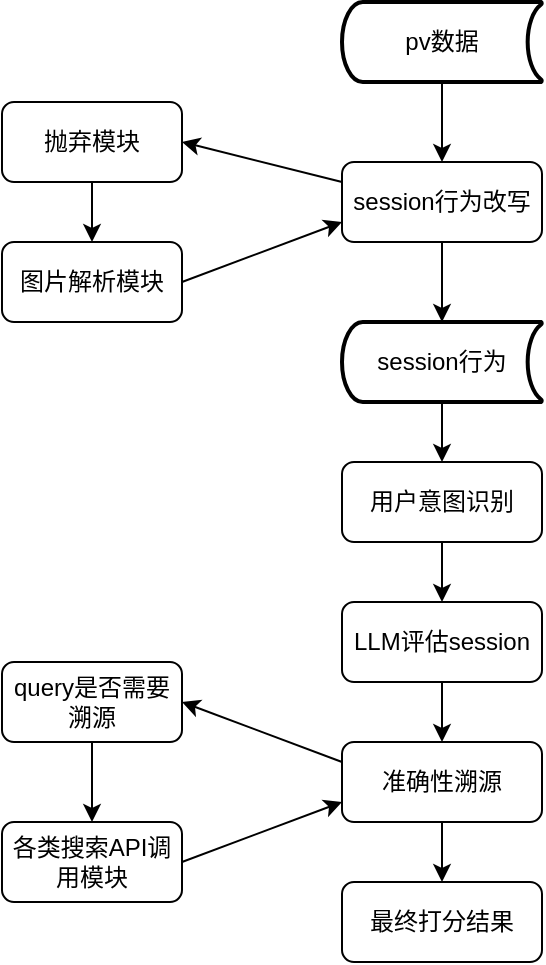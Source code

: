 <mxfile version="27.1.3">
  <diagram name="第 1 页" id="5llmBLz_OllrxPFvGIoe">
    <mxGraphModel dx="946" dy="510" grid="1" gridSize="10" guides="1" tooltips="1" connect="1" arrows="1" fold="1" page="1" pageScale="1" pageWidth="827" pageHeight="1169" math="0" shadow="0">
      <root>
        <mxCell id="0" />
        <mxCell id="1" parent="0" />
        <mxCell id="91hZfNvjW7EuNd4K8IpK-10" style="rounded=0;orthogonalLoop=1;jettySize=auto;html=1;exitX=0;exitY=0.25;exitDx=0;exitDy=0;entryX=1;entryY=0.5;entryDx=0;entryDy=0;" edge="1" parent="1" source="91hZfNvjW7EuNd4K8IpK-4" target="91hZfNvjW7EuNd4K8IpK-5">
          <mxGeometry relative="1" as="geometry" />
        </mxCell>
        <mxCell id="91hZfNvjW7EuNd4K8IpK-4" value="session行为改写" style="rounded=1;whiteSpace=wrap;html=1;" vertex="1" parent="1">
          <mxGeometry x="220" y="110" width="100" height="40" as="geometry" />
        </mxCell>
        <mxCell id="91hZfNvjW7EuNd4K8IpK-8" style="edgeStyle=orthogonalEdgeStyle;rounded=0;orthogonalLoop=1;jettySize=auto;html=1;exitX=0.5;exitY=1;exitDx=0;exitDy=0;entryX=0.5;entryY=0;entryDx=0;entryDy=0;" edge="1" parent="1" source="91hZfNvjW7EuNd4K8IpK-5" target="91hZfNvjW7EuNd4K8IpK-6">
          <mxGeometry relative="1" as="geometry" />
        </mxCell>
        <mxCell id="91hZfNvjW7EuNd4K8IpK-5" value="抛弃模块" style="rounded=1;whiteSpace=wrap;html=1;" vertex="1" parent="1">
          <mxGeometry x="50" y="80" width="90" height="40" as="geometry" />
        </mxCell>
        <mxCell id="91hZfNvjW7EuNd4K8IpK-9" style="rounded=0;orthogonalLoop=1;jettySize=auto;html=1;exitX=1;exitY=0.5;exitDx=0;exitDy=0;entryX=0;entryY=0.75;entryDx=0;entryDy=0;" edge="1" parent="1" source="91hZfNvjW7EuNd4K8IpK-6" target="91hZfNvjW7EuNd4K8IpK-4">
          <mxGeometry relative="1" as="geometry" />
        </mxCell>
        <mxCell id="91hZfNvjW7EuNd4K8IpK-6" value="图片解析模块" style="rounded=1;whiteSpace=wrap;html=1;" vertex="1" parent="1">
          <mxGeometry x="50" y="150" width="90" height="40" as="geometry" />
        </mxCell>
        <mxCell id="91hZfNvjW7EuNd4K8IpK-14" style="edgeStyle=orthogonalEdgeStyle;rounded=0;orthogonalLoop=1;jettySize=auto;html=1;exitX=0.5;exitY=1;exitDx=0;exitDy=0;exitPerimeter=0;entryX=0.5;entryY=0;entryDx=0;entryDy=0;" edge="1" parent="1" source="91hZfNvjW7EuNd4K8IpK-13" target="91hZfNvjW7EuNd4K8IpK-4">
          <mxGeometry relative="1" as="geometry" />
        </mxCell>
        <mxCell id="91hZfNvjW7EuNd4K8IpK-13" value="pv数据" style="strokeWidth=2;html=1;shape=mxgraph.flowchart.stored_data;whiteSpace=wrap;" vertex="1" parent="1">
          <mxGeometry x="220" y="30" width="100" height="40" as="geometry" />
        </mxCell>
        <mxCell id="91hZfNvjW7EuNd4K8IpK-19" style="edgeStyle=orthogonalEdgeStyle;rounded=0;orthogonalLoop=1;jettySize=auto;html=1;exitX=0.5;exitY=1;exitDx=0;exitDy=0;exitPerimeter=0;entryX=0.5;entryY=0;entryDx=0;entryDy=0;" edge="1" parent="1" source="91hZfNvjW7EuNd4K8IpK-15" target="91hZfNvjW7EuNd4K8IpK-18">
          <mxGeometry relative="1" as="geometry" />
        </mxCell>
        <mxCell id="91hZfNvjW7EuNd4K8IpK-15" value="session行为" style="strokeWidth=2;html=1;shape=mxgraph.flowchart.stored_data;whiteSpace=wrap;" vertex="1" parent="1">
          <mxGeometry x="220" y="190" width="100" height="40" as="geometry" />
        </mxCell>
        <mxCell id="91hZfNvjW7EuNd4K8IpK-16" style="edgeStyle=orthogonalEdgeStyle;rounded=0;orthogonalLoop=1;jettySize=auto;html=1;exitX=0.5;exitY=1;exitDx=0;exitDy=0;entryX=0.5;entryY=0;entryDx=0;entryDy=0;entryPerimeter=0;" edge="1" parent="1" source="91hZfNvjW7EuNd4K8IpK-4" target="91hZfNvjW7EuNd4K8IpK-15">
          <mxGeometry relative="1" as="geometry" />
        </mxCell>
        <mxCell id="91hZfNvjW7EuNd4K8IpK-21" style="edgeStyle=orthogonalEdgeStyle;rounded=0;orthogonalLoop=1;jettySize=auto;html=1;exitX=0.5;exitY=1;exitDx=0;exitDy=0;entryX=0.5;entryY=0;entryDx=0;entryDy=0;" edge="1" parent="1" source="91hZfNvjW7EuNd4K8IpK-18" target="91hZfNvjW7EuNd4K8IpK-20">
          <mxGeometry relative="1" as="geometry" />
        </mxCell>
        <mxCell id="91hZfNvjW7EuNd4K8IpK-18" value="用户意图识别" style="rounded=1;whiteSpace=wrap;html=1;" vertex="1" parent="1">
          <mxGeometry x="220" y="260" width="100" height="40" as="geometry" />
        </mxCell>
        <mxCell id="91hZfNvjW7EuNd4K8IpK-23" style="edgeStyle=orthogonalEdgeStyle;rounded=0;orthogonalLoop=1;jettySize=auto;html=1;exitX=0.5;exitY=1;exitDx=0;exitDy=0;entryX=0.5;entryY=0;entryDx=0;entryDy=0;" edge="1" parent="1" source="91hZfNvjW7EuNd4K8IpK-20" target="91hZfNvjW7EuNd4K8IpK-22">
          <mxGeometry relative="1" as="geometry" />
        </mxCell>
        <mxCell id="91hZfNvjW7EuNd4K8IpK-20" value="LLM评估session" style="rounded=1;whiteSpace=wrap;html=1;" vertex="1" parent="1">
          <mxGeometry x="220" y="330" width="100" height="40" as="geometry" />
        </mxCell>
        <mxCell id="91hZfNvjW7EuNd4K8IpK-28" style="rounded=0;orthogonalLoop=1;jettySize=auto;html=1;exitX=0;exitY=0.25;exitDx=0;exitDy=0;entryX=1;entryY=0.5;entryDx=0;entryDy=0;" edge="1" parent="1" source="91hZfNvjW7EuNd4K8IpK-22" target="91hZfNvjW7EuNd4K8IpK-25">
          <mxGeometry relative="1" as="geometry" />
        </mxCell>
        <mxCell id="91hZfNvjW7EuNd4K8IpK-32" style="edgeStyle=orthogonalEdgeStyle;rounded=0;orthogonalLoop=1;jettySize=auto;html=1;exitX=0.5;exitY=1;exitDx=0;exitDy=0;entryX=0.5;entryY=0;entryDx=0;entryDy=0;" edge="1" parent="1" source="91hZfNvjW7EuNd4K8IpK-22" target="91hZfNvjW7EuNd4K8IpK-31">
          <mxGeometry relative="1" as="geometry" />
        </mxCell>
        <mxCell id="91hZfNvjW7EuNd4K8IpK-22" value="准确性溯源" style="rounded=1;whiteSpace=wrap;html=1;" vertex="1" parent="1">
          <mxGeometry x="220" y="400" width="100" height="40" as="geometry" />
        </mxCell>
        <mxCell id="91hZfNvjW7EuNd4K8IpK-29" style="edgeStyle=orthogonalEdgeStyle;rounded=0;orthogonalLoop=1;jettySize=auto;html=1;exitX=0.5;exitY=1;exitDx=0;exitDy=0;entryX=0.5;entryY=0;entryDx=0;entryDy=0;" edge="1" parent="1" source="91hZfNvjW7EuNd4K8IpK-25" target="91hZfNvjW7EuNd4K8IpK-27">
          <mxGeometry relative="1" as="geometry" />
        </mxCell>
        <mxCell id="91hZfNvjW7EuNd4K8IpK-25" value="query是否需要溯源" style="rounded=1;whiteSpace=wrap;html=1;" vertex="1" parent="1">
          <mxGeometry x="50" y="360" width="90" height="40" as="geometry" />
        </mxCell>
        <mxCell id="91hZfNvjW7EuNd4K8IpK-30" style="rounded=0;orthogonalLoop=1;jettySize=auto;html=1;exitX=1;exitY=0.5;exitDx=0;exitDy=0;entryX=0;entryY=0.75;entryDx=0;entryDy=0;" edge="1" parent="1" source="91hZfNvjW7EuNd4K8IpK-27" target="91hZfNvjW7EuNd4K8IpK-22">
          <mxGeometry relative="1" as="geometry" />
        </mxCell>
        <mxCell id="91hZfNvjW7EuNd4K8IpK-27" value="各类搜索API调用模块" style="rounded=1;whiteSpace=wrap;html=1;" vertex="1" parent="1">
          <mxGeometry x="50" y="440" width="90" height="40" as="geometry" />
        </mxCell>
        <mxCell id="91hZfNvjW7EuNd4K8IpK-31" value="最终打分结果" style="rounded=1;whiteSpace=wrap;html=1;" vertex="1" parent="1">
          <mxGeometry x="220" y="470" width="100" height="40" as="geometry" />
        </mxCell>
      </root>
    </mxGraphModel>
  </diagram>
</mxfile>
